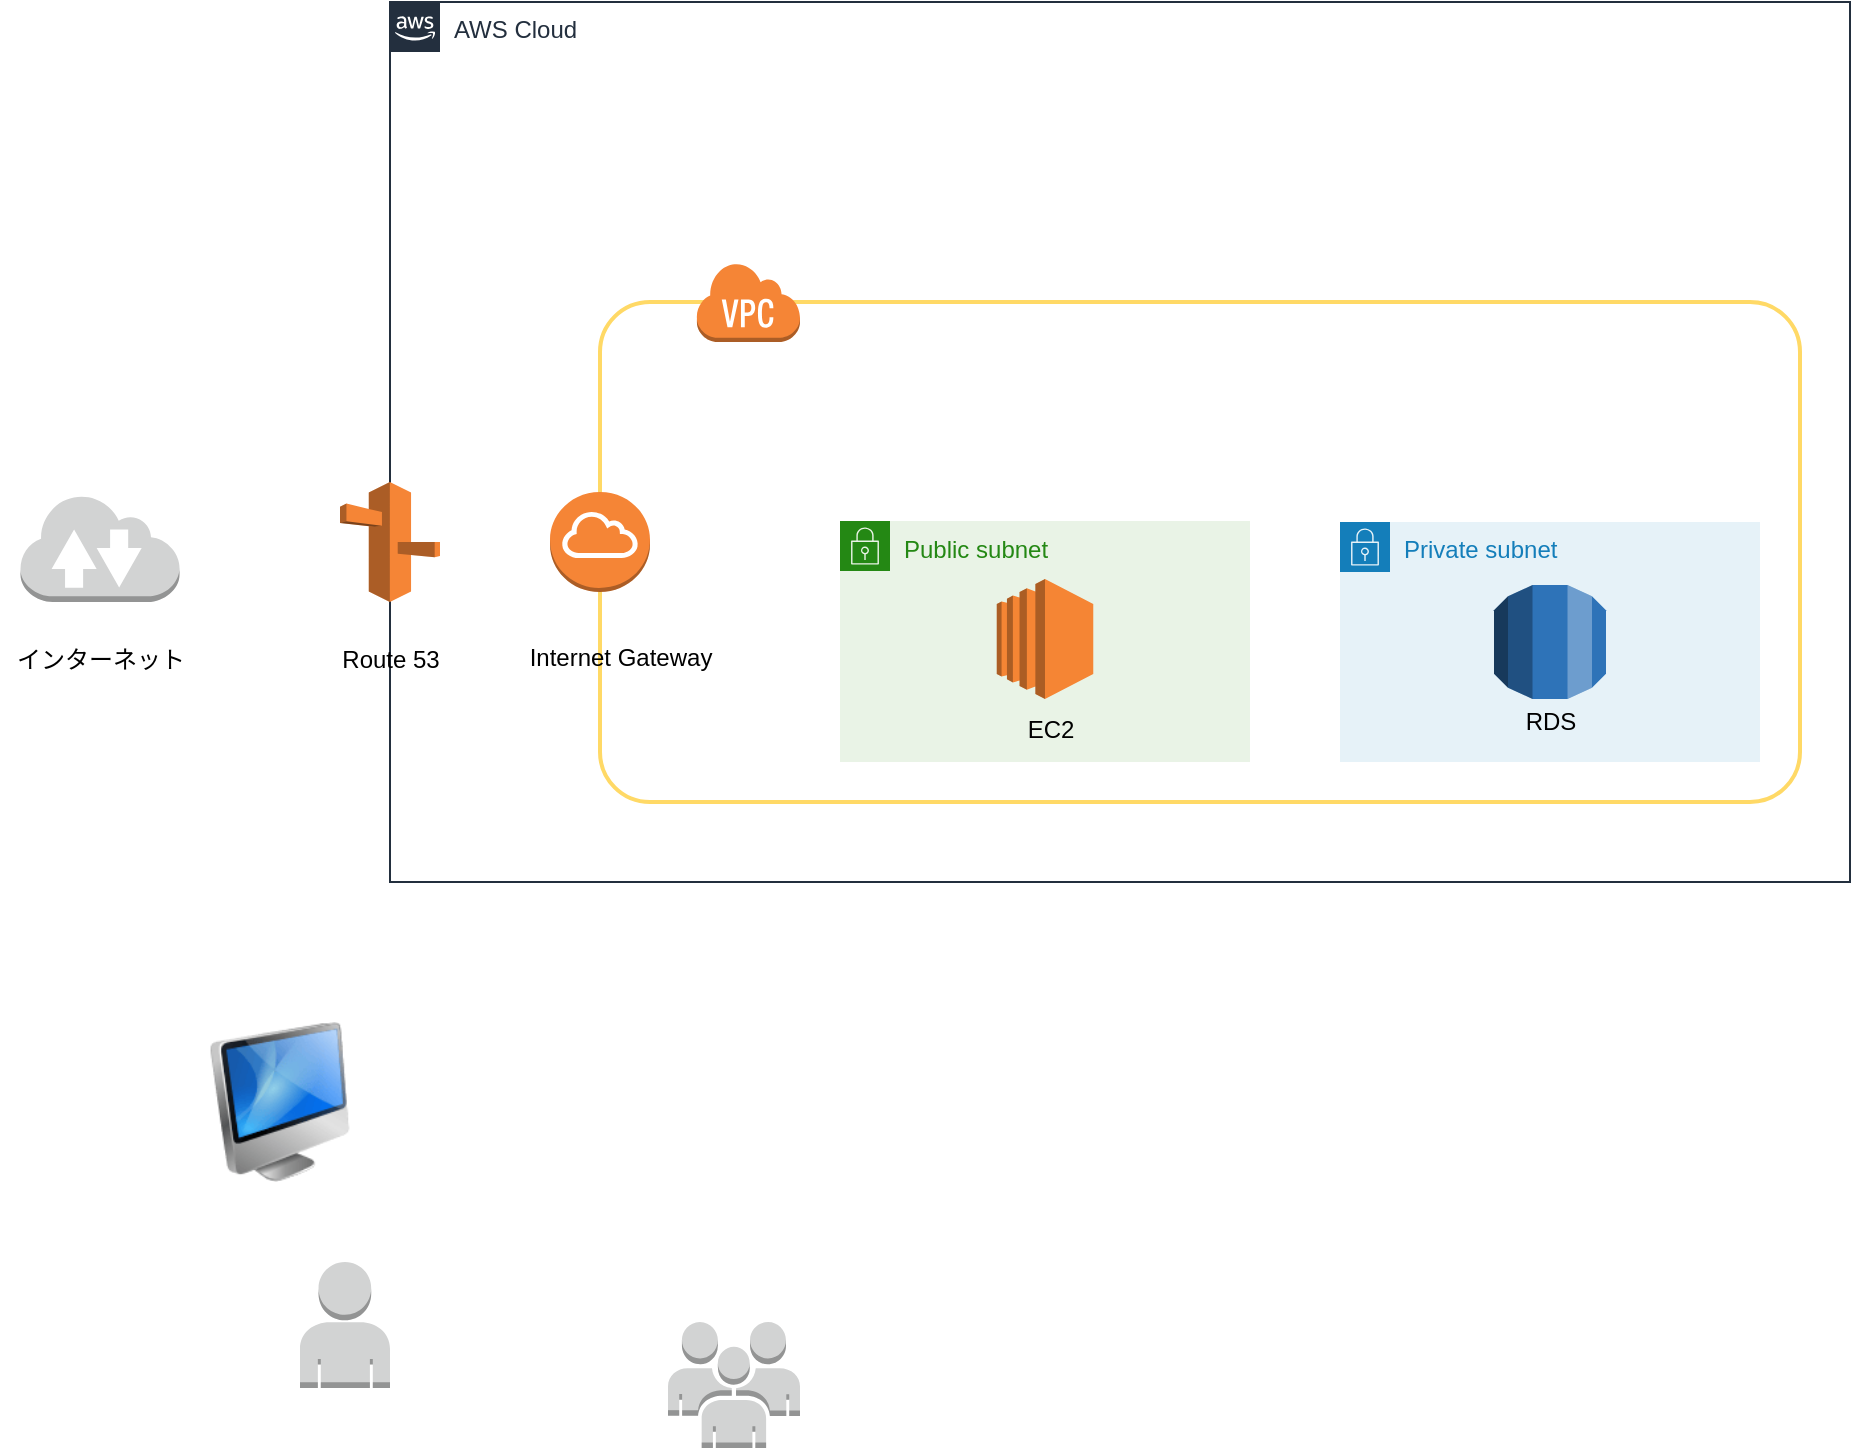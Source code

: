 <mxfile version="14.9.0" type="github">
  <diagram id="Ht1M8jgEwFfnCIfOTk4-" name="Page-1">
    <mxGraphModel dx="941" dy="1416" grid="1" gridSize="10" guides="1" tooltips="1" connect="1" arrows="1" fold="1" page="1" pageScale="1" pageWidth="1169" pageHeight="827" math="0" shadow="0">
      <root>
        <mxCell id="0" />
        <mxCell id="1" parent="0" />
        <mxCell id="UYMHhFIuMmkscEXvAoub-14" value="AWS Cloud" style="points=[[0,0],[0.25,0],[0.5,0],[0.75,0],[1,0],[1,0.25],[1,0.5],[1,0.75],[1,1],[0.75,1],[0.5,1],[0.25,1],[0,1],[0,0.75],[0,0.5],[0,0.25]];outlineConnect=0;gradientColor=none;html=1;whiteSpace=wrap;fontSize=12;fontStyle=0;shape=mxgraph.aws4.group;grIcon=mxgraph.aws4.group_aws_cloud_alt;strokeColor=#232F3E;fillColor=none;verticalAlign=top;align=left;spacingLeft=30;fontColor=#232F3E;dashed=0;" vertex="1" parent="1">
          <mxGeometry x="205" y="-340" width="730" height="440" as="geometry" />
        </mxCell>
        <mxCell id="UYMHhFIuMmkscEXvAoub-11" value="" style="rounded=1;arcSize=10;dashed=0;strokeWidth=2;strokeColor=#FFD966;gradientColor=#ffffff;" vertex="1" parent="1">
          <mxGeometry x="310" y="-190" width="600" height="250" as="geometry" />
        </mxCell>
        <mxCell id="UYMHhFIuMmkscEXvAoub-16" value="Private subnet" style="points=[[0,0],[0.25,0],[0.5,0],[0.75,0],[1,0],[1,0.25],[1,0.5],[1,0.75],[1,1],[0.75,1],[0.5,1],[0.25,1],[0,1],[0,0.75],[0,0.5],[0,0.25]];outlineConnect=0;gradientColor=none;html=1;whiteSpace=wrap;fontSize=12;fontStyle=0;shape=mxgraph.aws4.group;grIcon=mxgraph.aws4.group_security_group;grStroke=0;strokeColor=#147EBA;fillColor=#E6F2F8;verticalAlign=top;align=left;spacingLeft=30;fontColor=#147EBA;dashed=0;" vertex="1" parent="1">
          <mxGeometry x="680" y="-80" width="210" height="120" as="geometry" />
        </mxCell>
        <mxCell id="UYMHhFIuMmkscEXvAoub-17" value="Public subnet" style="points=[[0,0],[0.25,0],[0.5,0],[0.75,0],[1,0],[1,0.25],[1,0.5],[1,0.75],[1,1],[0.75,1],[0.5,1],[0.25,1],[0,1],[0,0.75],[0,0.5],[0,0.25]];outlineConnect=0;gradientColor=none;html=1;whiteSpace=wrap;fontSize=12;fontStyle=0;shape=mxgraph.aws4.group;grIcon=mxgraph.aws4.group_security_group;grStroke=0;strokeColor=#248814;fillColor=#E9F3E6;verticalAlign=top;align=left;spacingLeft=30;fontColor=#248814;dashed=0;" vertex="1" parent="1">
          <mxGeometry x="430" y="-80.5" width="205" height="120.5" as="geometry" />
        </mxCell>
        <mxCell id="UYMHhFIuMmkscEXvAoub-2" value="" style="outlineConnect=0;dashed=0;verticalLabelPosition=bottom;verticalAlign=top;align=center;html=1;shape=mxgraph.aws3.ec2;fillColor=#F58534;gradientColor=none;" vertex="1" parent="1">
          <mxGeometry x="508.38" y="-51.5" width="48.25" height="60" as="geometry" />
        </mxCell>
        <mxCell id="UYMHhFIuMmkscEXvAoub-9" value="" style="outlineConnect=0;dashed=0;verticalLabelPosition=bottom;verticalAlign=top;align=center;html=1;shape=mxgraph.aws3.rds;fillColor=#2E73B8;gradientColor=none;" vertex="1" parent="1">
          <mxGeometry x="757" y="-48.5" width="56" height="57" as="geometry" />
        </mxCell>
        <mxCell id="UYMHhFIuMmkscEXvAoub-12" value="" style="dashed=0;html=1;shape=mxgraph.aws3.virtual_private_cloud;fillColor=#F58536;gradientColor=none;dashed=0;" vertex="1" parent="1">
          <mxGeometry x="358" y="-210" width="52" height="40" as="geometry" />
        </mxCell>
        <mxCell id="UYMHhFIuMmkscEXvAoub-20" value="&lt;span style=&quot;font-weight: normal&quot;&gt;&lt;font style=&quot;font-size: 12px&quot;&gt;EC2&lt;/font&gt;&lt;/span&gt;" style="text;strokeColor=none;fillColor=none;html=1;fontSize=24;fontStyle=1;verticalAlign=middle;align=center;" vertex="1" parent="1">
          <mxGeometry x="485" width="100" height="40" as="geometry" />
        </mxCell>
        <mxCell id="UYMHhFIuMmkscEXvAoub-21" value="&lt;span style=&quot;font-weight: normal; font-size: 12px;&quot;&gt;RDS&lt;/span&gt;" style="text;strokeColor=none;fillColor=none;html=1;fontSize=12;fontStyle=1;verticalAlign=middle;align=center;" vertex="1" parent="1">
          <mxGeometry x="735" width="100" height="40" as="geometry" />
        </mxCell>
        <mxCell id="UYMHhFIuMmkscEXvAoub-23" value="" style="image;html=1;image=img/lib/clip_art/computers/iMac_128x128.png;strokeColor=#FFD966;gradientColor=#ffffff;" vertex="1" parent="1">
          <mxGeometry x="110" y="170" width="80" height="80" as="geometry" />
        </mxCell>
        <mxCell id="UYMHhFIuMmkscEXvAoub-25" value="" style="outlineConnect=0;dashed=0;verticalLabelPosition=bottom;verticalAlign=top;align=center;html=1;shape=mxgraph.aws3.user;fillColor=#D2D3D3;gradientColor=none;strokeColor=#FFD966;" vertex="1" parent="1">
          <mxGeometry x="160" y="290" width="45" height="63" as="geometry" />
        </mxCell>
        <mxCell id="UYMHhFIuMmkscEXvAoub-26" value="" style="outlineConnect=0;dashed=0;verticalLabelPosition=bottom;verticalAlign=top;align=center;html=1;shape=mxgraph.aws3.users;fillColor=#D2D3D3;gradientColor=none;strokeColor=#FFD966;" vertex="1" parent="1">
          <mxGeometry x="344" y="320" width="66" height="63" as="geometry" />
        </mxCell>
        <mxCell id="UYMHhFIuMmkscEXvAoub-27" value="" style="outlineConnect=0;dashed=0;verticalLabelPosition=bottom;verticalAlign=top;align=center;html=1;shape=mxgraph.aws3.internet_2;fillColor=#D2D3D3;gradientColor=none;strokeColor=#FFD966;" vertex="1" parent="1">
          <mxGeometry x="20.25" y="-94" width="79.5" height="54" as="geometry" />
        </mxCell>
        <mxCell id="UYMHhFIuMmkscEXvAoub-28" value="" style="outlineConnect=0;dashed=0;verticalLabelPosition=bottom;verticalAlign=top;align=center;html=1;shape=mxgraph.aws3.internet_gateway;fillColor=#F58536;gradientColor=none;strokeColor=#FFD966;" vertex="1" parent="1">
          <mxGeometry x="285" y="-95" width="50" height="50" as="geometry" />
        </mxCell>
        <mxCell id="UYMHhFIuMmkscEXvAoub-29" value="Internet Gateway" style="text;strokeColor=none;fillColor=none;html=1;fontSize=12;fontStyle=0;verticalAlign=middle;align=center;" vertex="1" parent="1">
          <mxGeometry x="270" y="-32.25" width="100" height="40" as="geometry" />
        </mxCell>
        <mxCell id="UYMHhFIuMmkscEXvAoub-30" value="" style="outlineConnect=0;dashed=0;verticalLabelPosition=bottom;verticalAlign=top;align=center;html=1;shape=mxgraph.aws3.route_53;fillColor=#F58536;gradientColor=none;fontSize=12;strokeColor=#FFD966;" vertex="1" parent="1">
          <mxGeometry x="180" y="-100" width="50" height="60" as="geometry" />
        </mxCell>
        <mxCell id="UYMHhFIuMmkscEXvAoub-31" value="Route 53" style="text;strokeColor=none;fillColor=none;html=1;fontSize=12;fontStyle=0;verticalAlign=middle;align=center;" vertex="1" parent="1">
          <mxGeometry x="155" y="-31.5" width="100" height="40" as="geometry" />
        </mxCell>
        <mxCell id="UYMHhFIuMmkscEXvAoub-32" value="インターネット" style="text;strokeColor=none;fillColor=none;html=1;fontSize=12;fontStyle=0;verticalAlign=middle;align=center;" vertex="1" parent="1">
          <mxGeometry x="10" y="-32.25" width="100" height="41.5" as="geometry" />
        </mxCell>
      </root>
    </mxGraphModel>
  </diagram>
</mxfile>
